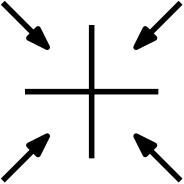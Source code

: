 <?xml version="1.0"?>
<!DOCTYPE ipe SYSTEM "ipe.dtd">
<ipe version="70010" creator="Ipe 7.0.10">
<info created="D:20101030233541" modified="D:20110211064614"/>
<ipestyle name="basic">
<symbol name="arrow/arc(spx)">
<path stroke="sym-stroke" fill="sym-stroke" pen="sym-pen">
0 0 m
-1 0.333 l
-1 -0.333 l
h
</path>
</symbol>
<symbol name="arrow/farc(spx)">
<path stroke="sym-stroke" fill="white" pen="sym-pen">
0 0 m
-1 0.333 l
-1 -0.333 l
h
</path>
</symbol>
<symbol name="mark/circle(sx)" transformations="translations">
<path fill="sym-stroke">
0.6 0 0 0.6 0 0 e
0.4 0 0 0.4 0 0 e
</path>
</symbol>
<symbol name="mark/disk(sx)" transformations="translations">
<path fill="sym-stroke">
0.6 0 0 0.6 0 0 e
</path>
</symbol>
<symbol name="mark/fdisk(sfx)" transformations="translations">
<group>
<path fill="sym-stroke" fillrule="eofill">
0.6 0 0 0.6 0 0 e
0.4 0 0 0.4 0 0 e
</path>
<path fill="sym-fill">
0.4 0 0 0.4 0 0 e
</path>
</group>
</symbol>
<symbol name="mark/box(sx)" transformations="translations">
<path fill="sym-stroke" fillrule="eofill">
-0.6 -0.6 m
0.6 -0.6 l
0.6 0.6 l
-0.6 0.6 l
h
-0.4 -0.4 m
0.4 -0.4 l
0.4 0.4 l
-0.4 0.4 l
h
</path>
</symbol>
<symbol name="mark/square(sx)" transformations="translations">
<path fill="sym-stroke">
-0.6 -0.6 m
0.6 -0.6 l
0.6 0.6 l
-0.6 0.6 l
h
</path>
</symbol>
<symbol name="mark/fsquare(sfx)" transformations="translations">
<group>
<path fill="sym-stroke" fillrule="eofill">
-0.6 -0.6 m
0.6 -0.6 l
0.6 0.6 l
-0.6 0.6 l
h
-0.4 -0.4 m
0.4 -0.4 l
0.4 0.4 l
-0.4 0.4 l
h
</path>
<path fill="sym-fill">
-0.4 -0.4 m
0.4 -0.4 l
0.4 0.4 l
-0.4 0.4 l
h
</path>
</group>
</symbol>
<symbol name="mark/cross(sx)" transformations="translations">
<group>
<path fill="sym-stroke">
-0.43 -0.57 m
0.57 0.43 l
0.43 0.57 l
-0.57 -0.43 l
h
</path>
<path fill="sym-stroke">
-0.43 0.57 m
0.57 -0.43 l
0.43 -0.57 l
-0.57 0.43 l
h
</path>
</group>
</symbol>
<symbol name="arrow/fnormal(spx)">
<path stroke="sym-stroke" fill="white" pen="sym-pen">
0 0 m
-1 0.333 l
-1 -0.333 l
h
</path>
</symbol>
<symbol name="arrow/pointed(spx)">
<path stroke="sym-stroke" fill="sym-stroke" pen="sym-pen">
0 0 m
-1 0.333 l
-0.8 0 l
-1 -0.333 l
h
</path>
</symbol>
<symbol name="arrow/fpointed(spx)">
<path stroke="sym-stroke" fill="white" pen="sym-pen">
0 0 m
-1 0.333 l
-0.8 0 l
-1 -0.333 l
h
</path>
</symbol>
<symbol name="arrow/linear(spx)">
<path stroke="sym-stroke" pen="sym-pen">
-1 0.333 m
0 0 l
-1 -0.333 l
</path>
</symbol>
<symbol name="arrow/fdouble(spx)">
<path stroke="sym-stroke" fill="white" pen="sym-pen">
0 0 m
-1 0.333 l
-1 -0.333 l
h
-1 0 m
-2 0.333 l
-2 -0.333 l
h
</path>
</symbol>
<symbol name="arrow/double(spx)">
<path stroke="sym-stroke" fill="sym-stroke" pen="sym-pen">
0 0 m
-1 0.333 l
-1 -0.333 l
h
-1 0 m
-2 0.333 l
-2 -0.333 l
h
</path>
</symbol>
<pen name="heavier" value="0.8"/>
<pen name="fat" value="1.2"/>
<pen name="ultrafat" value="2"/>
<symbolsize name="large" value="5"/>
<symbolsize name="small" value="2"/>
<symbolsize name="tiny" value="1.1"/>
<arrowsize name="large" value="10"/>
<arrowsize name="small" value="5"/>
<arrowsize name="tiny" value="3"/>
<color name="red" value="1 0 0"/>
<color name="green" value="0 1 0"/>
<color name="blue" value="0 0 1"/>
<color name="yellow" value="1 1 0"/>
<color name="orange" value="1 0.647 0"/>
<color name="gold" value="1 0.843 0"/>
<color name="purple" value="0.627 0.125 0.941"/>
<color name="gray" value="0.745"/>
<color name="brown" value="0.647 0.165 0.165"/>
<color name="navy" value="0 0 0.502"/>
<color name="pink" value="1 0.753 0.796"/>
<color name="seagreen" value="0.18 0.545 0.341"/>
<color name="turquoise" value="0.251 0.878 0.816"/>
<color name="violet" value="0.933 0.51 0.933"/>
<color name="darkblue" value="0 0 0.545"/>
<color name="darkcyan" value="0 0.545 0.545"/>
<color name="darkgray" value="0.663"/>
<color name="darkgreen" value="0 0.392 0"/>
<color name="darkmagenta" value="0.545 0 0.545"/>
<color name="darkorange" value="1 0.549 0"/>
<color name="darkred" value="0.545 0 0"/>
<color name="lightblue" value="0.678 0.847 0.902"/>
<color name="lightcyan" value="0.878 1 1"/>
<color name="lightgray" value="0.827"/>
<color name="lightgreen" value="0.565 0.933 0.565"/>
<color name="lightyellow" value="1 1 0.878"/>
<dashstyle name="dashed" value="[4] 0"/>
<dashstyle name="dotted" value="[1 3] 0"/>
<dashstyle name="dash dotted" value="[4 2 1 2] 0"/>
<dashstyle name="dash dot dotted" value="[4 2 1 2 1 2] 0"/>
<textsize name="large" value="\large"/>
<textsize name="small" value="\small"/>
<textsize name="tiny" value="\tiny"/>
<textsize name="Large" value="\Large"/>
<textsize name="LARGE" value="\LARGE"/>
<textsize name="huge" value="\huge"/>
<textsize name="Huge" value="\Huge"/>
<textsize name="footnote" value="\footnotesize"/>
<textstyle name="center" begin="\begin{center}" end="\end{center}"/>
<textstyle name="itemize" begin="\begin{itemize}" end="\end{itemize}"/>
<textstyle name="item" begin="\begin{itemize}\item{}" end="\end{itemize}"/>
<gridsize name="4 pts" value="4"/>
<gridsize name="8 pts (~3 mm)" value="8"/>
<gridsize name="16 pts (~6 mm)" value="16"/>
<gridsize name="32 pts (~12 mm)" value="32"/>
<gridsize name="10 pts (~3.5 mm)" value="10"/>
<gridsize name="20 pts (~7 mm)" value="20"/>
<gridsize name="14 pts (~5 mm)" value="14"/>
<gridsize name="28 pts (~10 mm)" value="28"/>
<gridsize name="56 pts (~20 mm)" value="56"/>
<anglesize name="90 deg" value="90"/>
<anglesize name="60 deg" value="60"/>
<anglesize name="45 deg" value="45"/>
<anglesize name="30 deg" value="30"/>
<anglesize name="22.5 deg" value="22.5"/>
<tiling name="falling" angle="-60" step="4" width="1"/>
<tiling name="rising" angle="30" step="4" width="1"/>
</ipestyle>
<ipestyle name="minimum">
<color name="black" value="0"/>
<color name="white" value="1"/>
<color name="red" value="1 0 0"/>
<color name="green" value="0 0.501 0"/>
<color name="blue" value="0 0 1"/>
<color name="yellow" value="1 1 0"/>
<color name="orange" value="1 0.647 0"/>
<color name="gold" value="1 0.843 0"/>
<color name="purple" value="0.501 0 0.501"/>
<color name="gray" value="0.501"/>
<color name="brown" value="0.647 0.164 0.164"/>
<color name="navy" value="0 0 0.501"/>
<color name="pink" value="1 0.752 0.796"/>
<color name="seagreen" value="0.18 0.545 0.341"/>
<color name="turquoise" value="0.25 0.878 0.815"/>
<color name="violet" value="0.933 0.509 0.933"/>
<color name="darkblue" value="0 0 0.545"/>
<color name="darkcyan" value="0 0.545 0.545"/>
<color name="darkgray" value="0.662"/>
<color name="darkgreen" value="0 0.392 0"/>
<color name="darkmagenta" value="0.545 0 0.545"/>
<color name="darkorange" value="1 0.549 0"/>
<color name="darkred" value="0.545 0 0"/>
<color name="lightblue" value="0.678 0.847 0.901"/>
<color name="lightcyan" value="0.878 1 1"/>
<color name="lightgray" value="0.827"/>
<color name="lightgreen" value="0.564 0.933 0.564"/>
<color name="lightyellow" value="1 1 0.878"/>
<color name="aliceblue" value="0.941 0.972 1"/>
<color name="antiquewhite" value="0.98 0.921 0.843"/>
<color name="aqua" value="0 1 1"/>
<color name="aquamarine" value="0.498 1 0.831"/>
<color name="azure" value="0.941 1 1"/>
<color name="beige" value="0.96 0.96 0.862"/>
<color name="bisque" value="1 0.894 0.768"/>
<color name="blanchedalmond" value="1 0.921 0.803"/>
<color name="blueviolet" value="0.541 0.168 0.886"/>
<color name="burlywood" value="0.87 0.721 0.529"/>
<color name="cadetblue" value="0.372 0.619 0.627"/>
<color name="chartreuse" value="0.498 1 0"/>
<color name="chocolate" value="0.823 0.411 0.117"/>
<color name="coral" value="1 0.498 0.313"/>
<color name="cornflowerblue" value="0.392 0.584 0.929"/>
<color name="cornsilk" value="1 0.972 0.862"/>
<color name="crimson" value="0.862 0.078 0.235"/>
<color name="cyan" value="0 1 1"/>
<color name="darkgoldenrod" value="0.721 0.525 0.043"/>
<color name="darkkhaki" value="0.741 0.717 0.419"/>
<color name="darkolivegreen" value="0.333 0.419 0.184"/>
<color name="darkorchid" value="0.6 0.196 0.8"/>
<color name="darksalmon" value="0.913 0.588 0.478"/>
<color name="darkseagreen" value="0.56 0.737 0.56"/>
<color name="darkslateblue" value="0.282 0.239 0.545"/>
<color name="darkslategray" value="0.184 0.309 0.309"/>
<color name="darkturquoise" value="0 0.807 0.819"/>
<color name="darkviolet" value="0.58 0 0.827"/>
<color name="deeppink" value="1 0.078 0.576"/>
<color name="deepskyblue" value="0 0.749 1"/>
<color name="dimgray" value="0.411"/>
<color name="dodgerblue" value="0.117 0.564 1"/>
<color name="firebrick" value="0.698 0.133 0.133"/>
<color name="floralwhite" value="1 0.98 0.941"/>
<color name="forestgreen" value="0.133 0.545 0.133"/>
<color name="fuchsia" value="1 0 1"/>
<color name="gainsboro" value="0.862"/>
<color name="ghostwhite" value="0.972 0.972 1"/>
<color name="goldenrod" value="0.854 0.647 0.125"/>
<color name="greenyellow" value="0.678 1 0.184"/>
<color name="honeydew" value="0.941 1 0.941"/>
<color name="hotpink" value="1 0.411 0.705"/>
<color name="indianred" value="0.803 0.36 0.36"/>
<color name="indigo" value="0.294 0 0.509"/>
<color name="ivory" value="1 1 0.941"/>
<color name="khaki" value="0.941 0.901 0.549"/>
<color name="lavender" value="0.901 0.901 0.98"/>
<color name="lavenderblush" value="1 0.941 0.96"/>
<color name="lawngreen" value="0.486 0.988 0"/>
<color name="lemonchiffon" value="1 0.98 0.803"/>
<color name="lightcoral" value="0.941 0.501 0.501"/>
<color name="lightgoldenrodyellow" value="0.98 0.98 0.823"/>
<color name="lightpink" value="1 0.713 0.756"/>
<color name="lightsalmon" value="1 0.627 0.478"/>
<color name="lightseagreen" value="0.125 0.698 0.666"/>
<color name="lightskyblue" value="0.529 0.807 0.98"/>
<color name="lightslategray" value="0.466 0.533 0.6"/>
<color name="lightsteelblue" value="0.69 0.768 0.87"/>
<color name="lime" value="0 1 0"/>
<color name="limegreen" value="0.196 0.803 0.196"/>
<color name="linen" value="0.98 0.941 0.901"/>
<color name="magenta" value="1 0 1"/>
<color name="maroon" value="0.501 0 0"/>
<color name="mediumaquamarine" value="0.4 0.803 0.666"/>
<color name="mediumblue" value="0 0 0.803"/>
<color name="mediumorchid" value="0.729 0.333 0.827"/>
<color name="mediumpurple" value="0.576 0.439 0.858"/>
<color name="mediumseagreen" value="0.235 0.701 0.443"/>
<color name="mediumslateblue" value="0.482 0.407 0.933"/>
<color name="mediumspringgreen" value="0 0.98 0.603"/>
<color name="mediumturquoise" value="0.282 0.819 0.8"/>
<color name="mediumvioletred" value="0.78 0.082 0.521"/>
<color name="midnightblue" value="0.098 0.098 0.439"/>
<color name="mintcream" value="0.96 1 0.98"/>
<color name="mistyrose" value="1 0.894 0.882"/>
<color name="moccasin" value="1 0.894 0.709"/>
<color name="navajowhite" value="1 0.87 0.678"/>
<color name="oldlace" value="0.992 0.96 0.901"/>
<color name="olive" value="0.501 0.501 0"/>
<color name="olivedrab" value="0.419 0.556 0.137"/>
<color name="orangered" value="1 0.27 0"/>
<color name="orchid" value="0.854 0.439 0.839"/>
<color name="palegoldenrod" value="0.933 0.909 0.666"/>
<color name="palegreen" value="0.596 0.984 0.596"/>
<color name="paleturquoise" value="0.686 0.933 0.933"/>
<color name="palevioletred" value="0.858 0.439 0.576"/>
<color name="papayawhip" value="1 0.937 0.835"/>
<color name="peachpuff" value="1 0.854 0.725"/>
<color name="peru" value="0.803 0.521 0.247"/>
<color name="plum" value="0.866 0.627 0.866"/>
<color name="powderblue" value="0.69 0.878 0.901"/>
<color name="rosybrown" value="0.737 0.56 0.56"/>
<color name="royalblue" value="0.254 0.411 0.882"/>
<color name="saddlebrown" value="0.545 0.27 0.074"/>
<color name="salmon" value="0.98 0.501 0.447"/>
<color name="sandybrown" value="0.956 0.643 0.376"/>
<color name="seashell" value="1 0.96 0.933"/>
<color name="sienna" value="0.627 0.321 0.176"/>
<color name="silver" value="0.752"/>
<color name="skyblue" value="0.529 0.807 0.921"/>
<color name="slateblue" value="0.415 0.352 0.803"/>
<color name="slategray" value="0.439 0.501 0.564"/>
<color name="snow" value="1 0.98 0.98"/>
<color name="springgreen" value="0 1 0.498"/>
<color name="steelblue" value="0.274 0.509 0.705"/>
<color name="tan" value="0.823 0.705 0.549"/>
<color name="teal" value="0 0.501 0.501"/>
<color name="thistle" value="0.847 0.749 0.847"/>
<color name="tomato" value="1 0.388 0.278"/>
<color name="wheat" value="0.96 0.87 0.701"/>
<color name="whitesmoke" value="0.96"/>
<color name="yellowgreen" value="0.603 0.803 0.196"/>
<opacity name="0%" value="0"/>
<opacity name="10%" value="0.1"/>
<opacity name="20%" value="0.2"/>
<opacity name="30%" value="0.3"/>
<opacity name="40%" value="0.4"/>
<opacity name="50%" value="0.5"/>
<opacity name="60%" value="0.6"/>
<opacity name="70%" value="0.7"/>
<opacity name="80%" value="0.8"/>
<opacity name="90%" value="0.9"/>
<opacity name="100%" value="1"/>
</ipestyle>
<page>
<layer name="alpha"/>
<view layers="alpha" active="alpha"/>
<path layer="alpha" fill="white" opacity="0%">
16 832 m
16 768 l
80 768 l
80 832 l
h
</path>
<path stroke="black" pen="ultrafat" arrow="normal/normal">
80 832 m
64 816 l
</path>
<path stroke="black" pen="ultrafat" arrow="normal/normal">
80 768 m
64 784 l
</path>
<path stroke="black" pen="ultrafat" arrow="normal/normal">
16 768 m
32 784 l
</path>
<path stroke="black" pen="ultrafat" arrow="normal/normal">
16 832 m
32 816 l
</path>
<path stroke="black" pen="ultrafat">
48 824 m
48 776 l
</path>
<path stroke="black" pen="ultrafat">
24 800 m
72 800 l
</path>
</page>
</ipe>
